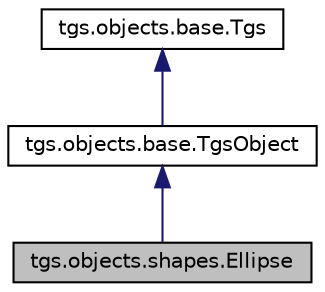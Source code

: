digraph "tgs.objects.shapes.Ellipse"
{
  edge [fontname="Helvetica",fontsize="10",labelfontname="Helvetica",labelfontsize="10"];
  node [fontname="Helvetica",fontsize="10",shape=record];
  Node0 [label="tgs.objects.shapes.Ellipse",height=0.2,width=0.4,color="black", fillcolor="grey75", style="filled", fontcolor="black"];
  Node1 -> Node0 [dir="back",color="midnightblue",fontsize="10",style="solid",fontname="Helvetica"];
  Node1 [label="tgs.objects.base.TgsObject",height=0.2,width=0.4,color="black", fillcolor="white", style="filled",URL="$classtgs_1_1objects_1_1base_1_1TgsObject.html"];
  Node2 -> Node1 [dir="back",color="midnightblue",fontsize="10",style="solid",fontname="Helvetica"];
  Node2 [label="tgs.objects.base.Tgs",height=0.2,width=0.4,color="black", fillcolor="white", style="filled",URL="$classtgs_1_1objects_1_1base_1_1Tgs.html"];
}
